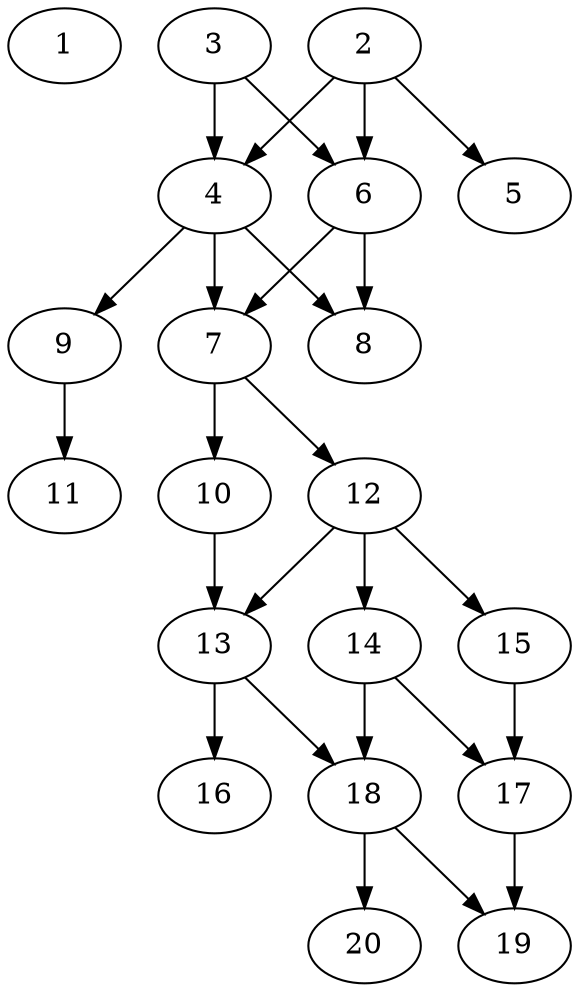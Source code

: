 // DAG automatically generated by daggen at Thu Oct  3 13:58:43 2019
// ./daggen --dot -n 20 --ccr 0.5 --fat 0.5 --regular 0.9 --density 0.6 --mindata 5242880 --maxdata 52428800 
digraph G {
  1 [size="39266304", alpha="0.12", expect_size="19633152"] 
  2 [size="94343168", alpha="0.06", expect_size="47171584"] 
  2 -> 4 [size ="47171584"]
  2 -> 5 [size ="47171584"]
  2 -> 6 [size ="47171584"]
  3 [size="54812672", alpha="0.10", expect_size="27406336"] 
  3 -> 4 [size ="27406336"]
  3 -> 6 [size ="27406336"]
  4 [size="87848960", alpha="0.13", expect_size="43924480"] 
  4 -> 7 [size ="43924480"]
  4 -> 8 [size ="43924480"]
  4 -> 9 [size ="43924480"]
  5 [size="85626880", alpha="0.08", expect_size="42813440"] 
  6 [size="18677760", alpha="0.03", expect_size="9338880"] 
  6 -> 7 [size ="9338880"]
  6 -> 8 [size ="9338880"]
  7 [size="78983168", alpha="0.19", expect_size="39491584"] 
  7 -> 10 [size ="39491584"]
  7 -> 12 [size ="39491584"]
  8 [size="33228800", alpha="0.00", expect_size="16614400"] 
  9 [size="78516224", alpha="0.05", expect_size="39258112"] 
  9 -> 11 [size ="39258112"]
  10 [size="11001856", alpha="0.14", expect_size="5500928"] 
  10 -> 13 [size ="5500928"]
  11 [size="104323072", alpha="0.03", expect_size="52161536"] 
  12 [size="66940928", alpha="0.18", expect_size="33470464"] 
  12 -> 13 [size ="33470464"]
  12 -> 14 [size ="33470464"]
  12 -> 15 [size ="33470464"]
  13 [size="94994432", alpha="0.19", expect_size="47497216"] 
  13 -> 16 [size ="47497216"]
  13 -> 18 [size ="47497216"]
  14 [size="48977920", alpha="0.16", expect_size="24488960"] 
  14 -> 17 [size ="24488960"]
  14 -> 18 [size ="24488960"]
  15 [size="15294464", alpha="0.05", expect_size="7647232"] 
  15 -> 17 [size ="7647232"]
  16 [size="51546112", alpha="0.16", expect_size="25773056"] 
  17 [size="64671744", alpha="0.06", expect_size="32335872"] 
  17 -> 19 [size ="32335872"]
  18 [size="61351936", alpha="0.11", expect_size="30675968"] 
  18 -> 19 [size ="30675968"]
  18 -> 20 [size ="30675968"]
  19 [size="61472768", alpha="0.19", expect_size="30736384"] 
  20 [size="85643264", alpha="0.13", expect_size="42821632"] 
}
